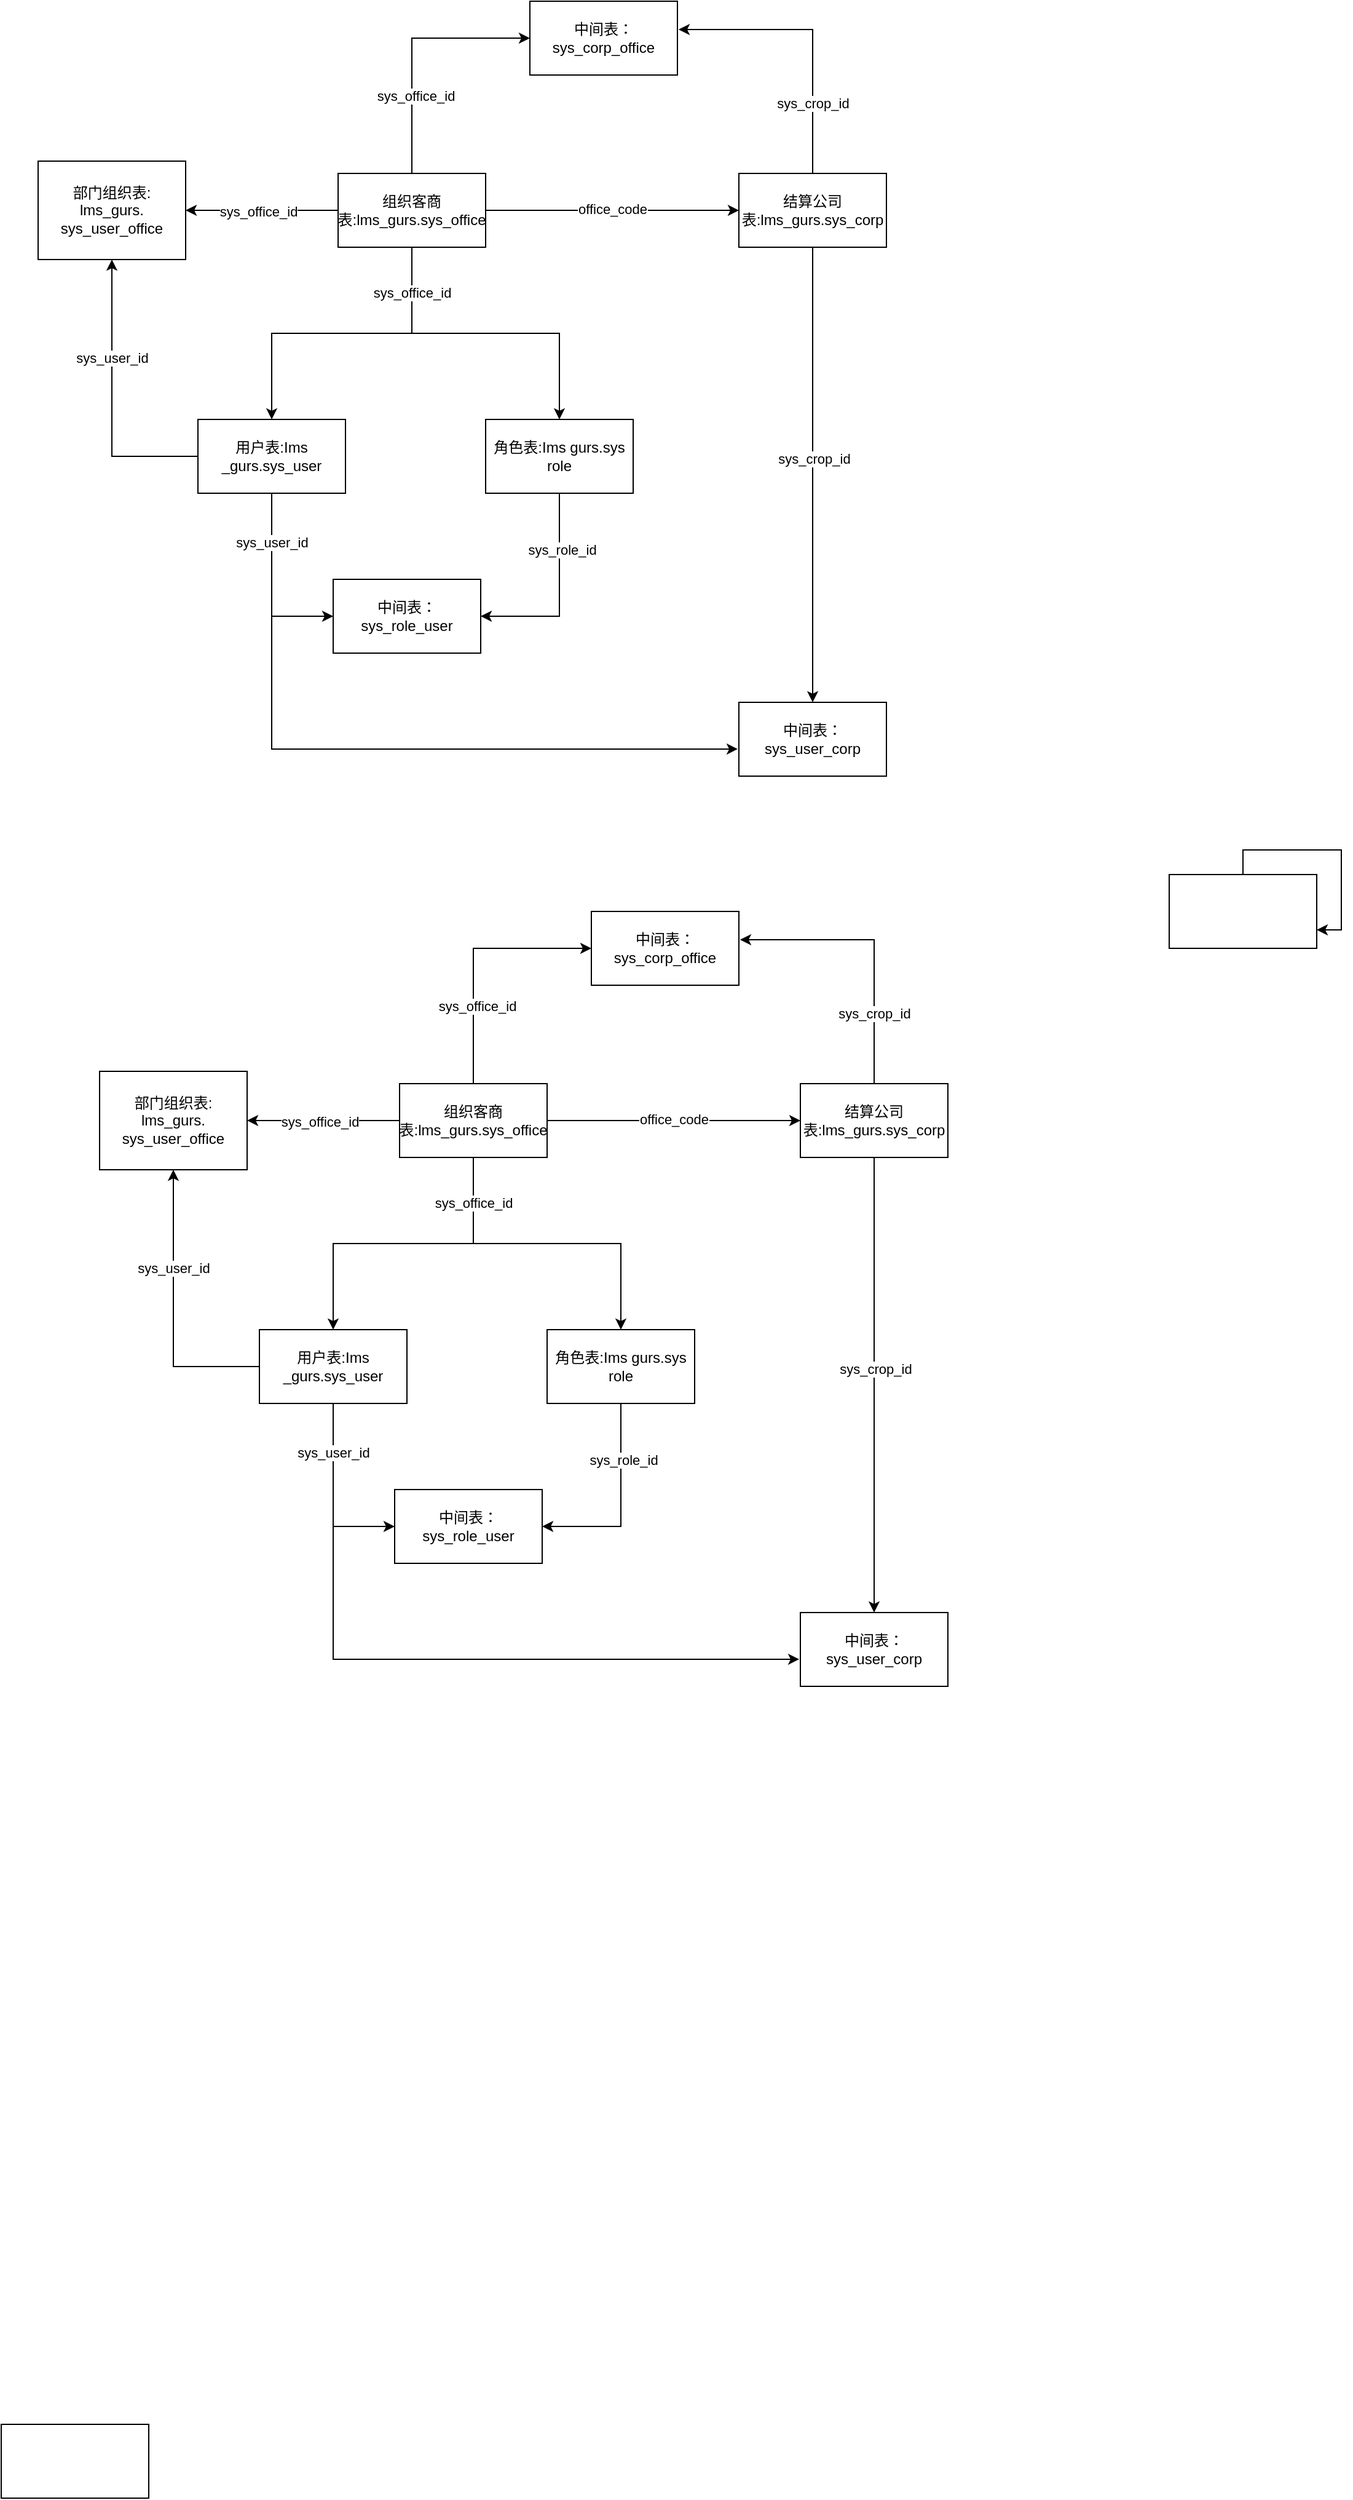 <mxfile version="21.5.2" type="github">
  <diagram name="第 1 页" id="4ew8PZEPK3dJcaRwwEB-">
    <mxGraphModel dx="959" dy="788" grid="1" gridSize="10" guides="1" tooltips="1" connect="1" arrows="1" fold="1" page="1" pageScale="1" pageWidth="827" pageHeight="1169" math="0" shadow="0">
      <root>
        <mxCell id="0" />
        <mxCell id="1" parent="0" />
        <mxCell id="svaLUTiNvap9th_CAUCk-18" style="edgeStyle=orthogonalEdgeStyle;rounded=0;orthogonalLoop=1;jettySize=auto;html=1;entryX=0.5;entryY=1;entryDx=0;entryDy=0;" parent="1" source="svaLUTiNvap9th_CAUCk-1" target="svaLUTiNvap9th_CAUCk-15" edge="1">
          <mxGeometry relative="1" as="geometry" />
        </mxCell>
        <mxCell id="svaLUTiNvap9th_CAUCk-19" value="sys_user_id" style="edgeLabel;html=1;align=center;verticalAlign=middle;resizable=0;points=[];" parent="svaLUTiNvap9th_CAUCk-18" vertex="1" connectable="0">
          <mxGeometry x="0.304" relative="1" as="geometry">
            <mxPoint as="offset" />
          </mxGeometry>
        </mxCell>
        <mxCell id="svaLUTiNvap9th_CAUCk-21" style="edgeStyle=orthogonalEdgeStyle;rounded=0;orthogonalLoop=1;jettySize=auto;html=1;exitX=0.5;exitY=1;exitDx=0;exitDy=0;entryX=0;entryY=0.5;entryDx=0;entryDy=0;" parent="1" source="svaLUTiNvap9th_CAUCk-1" target="svaLUTiNvap9th_CAUCk-20" edge="1">
          <mxGeometry relative="1" as="geometry" />
        </mxCell>
        <mxCell id="svaLUTiNvap9th_CAUCk-42" style="edgeStyle=orthogonalEdgeStyle;rounded=0;orthogonalLoop=1;jettySize=auto;html=1;exitX=0.5;exitY=1;exitDx=0;exitDy=0;entryX=-0.008;entryY=0.633;entryDx=0;entryDy=0;entryPerimeter=0;" parent="1" source="svaLUTiNvap9th_CAUCk-1" target="svaLUTiNvap9th_CAUCk-41" edge="1">
          <mxGeometry relative="1" as="geometry" />
        </mxCell>
        <mxCell id="svaLUTiNvap9th_CAUCk-43" value="sys_user_id" style="edgeLabel;html=1;align=center;verticalAlign=middle;resizable=0;points=[];" parent="svaLUTiNvap9th_CAUCk-42" vertex="1" connectable="0">
          <mxGeometry x="-0.864" relative="1" as="geometry">
            <mxPoint as="offset" />
          </mxGeometry>
        </mxCell>
        <mxCell id="svaLUTiNvap9th_CAUCk-1" value="用户表:Ims _gurs.sys_user" style="rounded=0;whiteSpace=wrap;html=1;" parent="1" vertex="1">
          <mxGeometry x="180" y="410" width="120" height="60" as="geometry" />
        </mxCell>
        <mxCell id="svaLUTiNvap9th_CAUCk-22" style="edgeStyle=orthogonalEdgeStyle;rounded=0;orthogonalLoop=1;jettySize=auto;html=1;exitX=0.5;exitY=1;exitDx=0;exitDy=0;entryX=1;entryY=0.5;entryDx=0;entryDy=0;" parent="1" source="svaLUTiNvap9th_CAUCk-2" target="svaLUTiNvap9th_CAUCk-20" edge="1">
          <mxGeometry relative="1" as="geometry" />
        </mxCell>
        <mxCell id="svaLUTiNvap9th_CAUCk-24" value="sys_role_id" style="edgeLabel;html=1;align=center;verticalAlign=middle;resizable=0;points=[];" parent="svaLUTiNvap9th_CAUCk-22" vertex="1" connectable="0">
          <mxGeometry x="-0.439" y="2" relative="1" as="geometry">
            <mxPoint as="offset" />
          </mxGeometry>
        </mxCell>
        <mxCell id="svaLUTiNvap9th_CAUCk-2" value="角色表:Ims gurs.sys role" style="rounded=0;whiteSpace=wrap;html=1;" parent="1" vertex="1">
          <mxGeometry x="414" y="410" width="120" height="60" as="geometry" />
        </mxCell>
        <mxCell id="svaLUTiNvap9th_CAUCk-7" style="edgeStyle=orthogonalEdgeStyle;rounded=0;orthogonalLoop=1;jettySize=auto;html=1;exitX=0.5;exitY=1;exitDx=0;exitDy=0;entryX=0.5;entryY=0;entryDx=0;entryDy=0;" parent="1" source="svaLUTiNvap9th_CAUCk-5" target="svaLUTiNvap9th_CAUCk-2" edge="1">
          <mxGeometry relative="1" as="geometry" />
        </mxCell>
        <mxCell id="svaLUTiNvap9th_CAUCk-9" style="edgeStyle=orthogonalEdgeStyle;rounded=0;orthogonalLoop=1;jettySize=auto;html=1;exitX=0.5;exitY=1;exitDx=0;exitDy=0;entryX=0.5;entryY=0;entryDx=0;entryDy=0;" parent="1" source="svaLUTiNvap9th_CAUCk-5" target="svaLUTiNvap9th_CAUCk-1" edge="1">
          <mxGeometry relative="1" as="geometry" />
        </mxCell>
        <mxCell id="svaLUTiNvap9th_CAUCk-11" value="sys_office_id" style="edgeLabel;html=1;align=center;verticalAlign=middle;resizable=0;points=[];" parent="svaLUTiNvap9th_CAUCk-9" vertex="1" connectable="0">
          <mxGeometry x="-0.709" relative="1" as="geometry">
            <mxPoint as="offset" />
          </mxGeometry>
        </mxCell>
        <mxCell id="svaLUTiNvap9th_CAUCk-16" style="edgeStyle=orthogonalEdgeStyle;rounded=0;orthogonalLoop=1;jettySize=auto;html=1;exitX=0;exitY=0.5;exitDx=0;exitDy=0;entryX=1;entryY=0.5;entryDx=0;entryDy=0;" parent="1" source="svaLUTiNvap9th_CAUCk-5" target="svaLUTiNvap9th_CAUCk-15" edge="1">
          <mxGeometry relative="1" as="geometry" />
        </mxCell>
        <mxCell id="svaLUTiNvap9th_CAUCk-17" value="sys_office_id" style="edgeLabel;html=1;align=center;verticalAlign=middle;resizable=0;points=[];" parent="svaLUTiNvap9th_CAUCk-16" vertex="1" connectable="0">
          <mxGeometry x="0.048" y="1" relative="1" as="geometry">
            <mxPoint as="offset" />
          </mxGeometry>
        </mxCell>
        <mxCell id="svaLUTiNvap9th_CAUCk-47" style="edgeStyle=orthogonalEdgeStyle;rounded=0;orthogonalLoop=1;jettySize=auto;html=1;exitX=0.5;exitY=0;exitDx=0;exitDy=0;entryX=0;entryY=0.5;entryDx=0;entryDy=0;" parent="1" source="svaLUTiNvap9th_CAUCk-5" target="svaLUTiNvap9th_CAUCk-46" edge="1">
          <mxGeometry relative="1" as="geometry" />
        </mxCell>
        <mxCell id="svaLUTiNvap9th_CAUCk-52" value="sys_office_id" style="edgeLabel;html=1;align=center;verticalAlign=middle;resizable=0;points=[];" parent="svaLUTiNvap9th_CAUCk-47" vertex="1" connectable="0">
          <mxGeometry x="-0.388" y="-3" relative="1" as="geometry">
            <mxPoint as="offset" />
          </mxGeometry>
        </mxCell>
        <mxCell id="svaLUTiNvap9th_CAUCk-53" style="edgeStyle=orthogonalEdgeStyle;rounded=0;orthogonalLoop=1;jettySize=auto;html=1;exitX=1;exitY=0.5;exitDx=0;exitDy=0;entryX=0;entryY=0.5;entryDx=0;entryDy=0;" parent="1" source="svaLUTiNvap9th_CAUCk-5" target="svaLUTiNvap9th_CAUCk-38" edge="1">
          <mxGeometry relative="1" as="geometry" />
        </mxCell>
        <mxCell id="svaLUTiNvap9th_CAUCk-54" value="office_code" style="edgeLabel;html=1;align=center;verticalAlign=middle;resizable=0;points=[];" parent="svaLUTiNvap9th_CAUCk-53" vertex="1" connectable="0">
          <mxGeometry y="1" relative="1" as="geometry">
            <mxPoint as="offset" />
          </mxGeometry>
        </mxCell>
        <mxCell id="svaLUTiNvap9th_CAUCk-5" value="组织客商表:lms_gurs.sys_office" style="rounded=0;whiteSpace=wrap;html=1;" parent="1" vertex="1">
          <mxGeometry x="294" y="210" width="120" height="60" as="geometry" />
        </mxCell>
        <mxCell id="svaLUTiNvap9th_CAUCk-15" value="部门组织表:&lt;br&gt;lms_gurs.&lt;br&gt;sys_user_office" style="rounded=0;whiteSpace=wrap;html=1;" parent="1" vertex="1">
          <mxGeometry x="50" y="200" width="120" height="80" as="geometry" />
        </mxCell>
        <mxCell id="svaLUTiNvap9th_CAUCk-20" value="中间表：&lt;br&gt;sys_role_user" style="rounded=0;whiteSpace=wrap;html=1;" parent="1" vertex="1">
          <mxGeometry x="290" y="540" width="120" height="60" as="geometry" />
        </mxCell>
        <mxCell id="svaLUTiNvap9th_CAUCk-34" value="" style="rounded=0;whiteSpace=wrap;html=1;" parent="1" vertex="1">
          <mxGeometry x="20" y="2040" width="120" height="60" as="geometry" />
        </mxCell>
        <mxCell id="svaLUTiNvap9th_CAUCk-35" value="" style="rounded=0;whiteSpace=wrap;html=1;" parent="1" vertex="1">
          <mxGeometry x="970" y="780" width="120" height="60" as="geometry" />
        </mxCell>
        <mxCell id="svaLUTiNvap9th_CAUCk-36" style="edgeStyle=orthogonalEdgeStyle;rounded=0;orthogonalLoop=1;jettySize=auto;html=1;entryX=1;entryY=0.75;entryDx=0;entryDy=0;" parent="1" source="svaLUTiNvap9th_CAUCk-35" target="svaLUTiNvap9th_CAUCk-35" edge="1">
          <mxGeometry relative="1" as="geometry" />
        </mxCell>
        <mxCell id="svaLUTiNvap9th_CAUCk-44" style="edgeStyle=orthogonalEdgeStyle;rounded=0;orthogonalLoop=1;jettySize=auto;html=1;exitX=0.5;exitY=1;exitDx=0;exitDy=0;entryX=0.5;entryY=0;entryDx=0;entryDy=0;" parent="1" source="svaLUTiNvap9th_CAUCk-38" target="svaLUTiNvap9th_CAUCk-41" edge="1">
          <mxGeometry relative="1" as="geometry" />
        </mxCell>
        <mxCell id="svaLUTiNvap9th_CAUCk-45" value="sys_crop_id" style="edgeLabel;html=1;align=center;verticalAlign=middle;resizable=0;points=[];" parent="svaLUTiNvap9th_CAUCk-44" vertex="1" connectable="0">
          <mxGeometry x="-0.07" y="1" relative="1" as="geometry">
            <mxPoint as="offset" />
          </mxGeometry>
        </mxCell>
        <mxCell id="svaLUTiNvap9th_CAUCk-50" style="edgeStyle=orthogonalEdgeStyle;rounded=0;orthogonalLoop=1;jettySize=auto;html=1;exitX=0.5;exitY=0;exitDx=0;exitDy=0;entryX=1.008;entryY=0.383;entryDx=0;entryDy=0;entryPerimeter=0;" parent="1" source="svaLUTiNvap9th_CAUCk-38" target="svaLUTiNvap9th_CAUCk-46" edge="1">
          <mxGeometry relative="1" as="geometry">
            <Array as="points">
              <mxPoint x="680" y="93" />
            </Array>
          </mxGeometry>
        </mxCell>
        <mxCell id="svaLUTiNvap9th_CAUCk-51" value="sys_crop_id" style="edgeLabel;html=1;align=center;verticalAlign=middle;resizable=0;points=[];" parent="svaLUTiNvap9th_CAUCk-50" vertex="1" connectable="0">
          <mxGeometry x="-0.496" relative="1" as="geometry">
            <mxPoint as="offset" />
          </mxGeometry>
        </mxCell>
        <mxCell id="svaLUTiNvap9th_CAUCk-38" value="结算公司表:lms_gurs.sys_corp" style="rounded=0;whiteSpace=wrap;html=1;" parent="1" vertex="1">
          <mxGeometry x="620" y="210" width="120" height="60" as="geometry" />
        </mxCell>
        <mxCell id="svaLUTiNvap9th_CAUCk-41" value="中间表：&lt;br&gt;sys_user_corp" style="rounded=0;whiteSpace=wrap;html=1;" parent="1" vertex="1">
          <mxGeometry x="620" y="640" width="120" height="60" as="geometry" />
        </mxCell>
        <mxCell id="svaLUTiNvap9th_CAUCk-46" value="中间表：&lt;br&gt;sys_corp_office" style="rounded=0;whiteSpace=wrap;html=1;" parent="1" vertex="1">
          <mxGeometry x="450" y="70" width="120" height="60" as="geometry" />
        </mxCell>
        <mxCell id="XPQJNYcvb4iUz5Zz5W3D-29" style="edgeStyle=orthogonalEdgeStyle;rounded=0;orthogonalLoop=1;jettySize=auto;html=1;entryX=0.5;entryY=1;entryDx=0;entryDy=0;" edge="1" parent="1" source="XPQJNYcvb4iUz5Zz5W3D-34" target="XPQJNYcvb4iUz5Zz5W3D-48">
          <mxGeometry relative="1" as="geometry" />
        </mxCell>
        <mxCell id="XPQJNYcvb4iUz5Zz5W3D-30" value="sys_user_id" style="edgeLabel;html=1;align=center;verticalAlign=middle;resizable=0;points=[];" vertex="1" connectable="0" parent="XPQJNYcvb4iUz5Zz5W3D-29">
          <mxGeometry x="0.304" relative="1" as="geometry">
            <mxPoint as="offset" />
          </mxGeometry>
        </mxCell>
        <mxCell id="XPQJNYcvb4iUz5Zz5W3D-31" style="edgeStyle=orthogonalEdgeStyle;rounded=0;orthogonalLoop=1;jettySize=auto;html=1;exitX=0.5;exitY=1;exitDx=0;exitDy=0;entryX=0;entryY=0.5;entryDx=0;entryDy=0;" edge="1" parent="1" source="XPQJNYcvb4iUz5Zz5W3D-34" target="XPQJNYcvb4iUz5Zz5W3D-49">
          <mxGeometry relative="1" as="geometry" />
        </mxCell>
        <mxCell id="XPQJNYcvb4iUz5Zz5W3D-32" style="edgeStyle=orthogonalEdgeStyle;rounded=0;orthogonalLoop=1;jettySize=auto;html=1;exitX=0.5;exitY=1;exitDx=0;exitDy=0;entryX=-0.008;entryY=0.633;entryDx=0;entryDy=0;entryPerimeter=0;" edge="1" parent="1" source="XPQJNYcvb4iUz5Zz5W3D-34" target="XPQJNYcvb4iUz5Zz5W3D-55">
          <mxGeometry relative="1" as="geometry" />
        </mxCell>
        <mxCell id="XPQJNYcvb4iUz5Zz5W3D-33" value="sys_user_id" style="edgeLabel;html=1;align=center;verticalAlign=middle;resizable=0;points=[];" vertex="1" connectable="0" parent="XPQJNYcvb4iUz5Zz5W3D-32">
          <mxGeometry x="-0.864" relative="1" as="geometry">
            <mxPoint as="offset" />
          </mxGeometry>
        </mxCell>
        <mxCell id="XPQJNYcvb4iUz5Zz5W3D-34" value="用户表:Ims _gurs.sys_user" style="rounded=0;whiteSpace=wrap;html=1;" vertex="1" parent="1">
          <mxGeometry x="230" y="1150" width="120" height="60" as="geometry" />
        </mxCell>
        <mxCell id="XPQJNYcvb4iUz5Zz5W3D-35" style="edgeStyle=orthogonalEdgeStyle;rounded=0;orthogonalLoop=1;jettySize=auto;html=1;exitX=0.5;exitY=1;exitDx=0;exitDy=0;entryX=1;entryY=0.5;entryDx=0;entryDy=0;" edge="1" parent="1" source="XPQJNYcvb4iUz5Zz5W3D-37" target="XPQJNYcvb4iUz5Zz5W3D-49">
          <mxGeometry relative="1" as="geometry" />
        </mxCell>
        <mxCell id="XPQJNYcvb4iUz5Zz5W3D-36" value="sys_role_id" style="edgeLabel;html=1;align=center;verticalAlign=middle;resizable=0;points=[];" vertex="1" connectable="0" parent="XPQJNYcvb4iUz5Zz5W3D-35">
          <mxGeometry x="-0.439" y="2" relative="1" as="geometry">
            <mxPoint as="offset" />
          </mxGeometry>
        </mxCell>
        <mxCell id="XPQJNYcvb4iUz5Zz5W3D-37" value="角色表:Ims gurs.sys role" style="rounded=0;whiteSpace=wrap;html=1;" vertex="1" parent="1">
          <mxGeometry x="464" y="1150" width="120" height="60" as="geometry" />
        </mxCell>
        <mxCell id="XPQJNYcvb4iUz5Zz5W3D-38" style="edgeStyle=orthogonalEdgeStyle;rounded=0;orthogonalLoop=1;jettySize=auto;html=1;exitX=0.5;exitY=1;exitDx=0;exitDy=0;entryX=0.5;entryY=0;entryDx=0;entryDy=0;" edge="1" parent="1" source="XPQJNYcvb4iUz5Zz5W3D-47" target="XPQJNYcvb4iUz5Zz5W3D-37">
          <mxGeometry relative="1" as="geometry" />
        </mxCell>
        <mxCell id="XPQJNYcvb4iUz5Zz5W3D-39" style="edgeStyle=orthogonalEdgeStyle;rounded=0;orthogonalLoop=1;jettySize=auto;html=1;exitX=0.5;exitY=1;exitDx=0;exitDy=0;entryX=0.5;entryY=0;entryDx=0;entryDy=0;" edge="1" parent="1" source="XPQJNYcvb4iUz5Zz5W3D-47" target="XPQJNYcvb4iUz5Zz5W3D-34">
          <mxGeometry relative="1" as="geometry" />
        </mxCell>
        <mxCell id="XPQJNYcvb4iUz5Zz5W3D-40" value="sys_office_id" style="edgeLabel;html=1;align=center;verticalAlign=middle;resizable=0;points=[];" vertex="1" connectable="0" parent="XPQJNYcvb4iUz5Zz5W3D-39">
          <mxGeometry x="-0.709" relative="1" as="geometry">
            <mxPoint as="offset" />
          </mxGeometry>
        </mxCell>
        <mxCell id="XPQJNYcvb4iUz5Zz5W3D-41" style="edgeStyle=orthogonalEdgeStyle;rounded=0;orthogonalLoop=1;jettySize=auto;html=1;exitX=0;exitY=0.5;exitDx=0;exitDy=0;entryX=1;entryY=0.5;entryDx=0;entryDy=0;" edge="1" parent="1" source="XPQJNYcvb4iUz5Zz5W3D-47" target="XPQJNYcvb4iUz5Zz5W3D-48">
          <mxGeometry relative="1" as="geometry" />
        </mxCell>
        <mxCell id="XPQJNYcvb4iUz5Zz5W3D-42" value="sys_office_id" style="edgeLabel;html=1;align=center;verticalAlign=middle;resizable=0;points=[];" vertex="1" connectable="0" parent="XPQJNYcvb4iUz5Zz5W3D-41">
          <mxGeometry x="0.048" y="1" relative="1" as="geometry">
            <mxPoint as="offset" />
          </mxGeometry>
        </mxCell>
        <mxCell id="XPQJNYcvb4iUz5Zz5W3D-43" style="edgeStyle=orthogonalEdgeStyle;rounded=0;orthogonalLoop=1;jettySize=auto;html=1;exitX=0.5;exitY=0;exitDx=0;exitDy=0;entryX=0;entryY=0.5;entryDx=0;entryDy=0;" edge="1" parent="1" source="XPQJNYcvb4iUz5Zz5W3D-47" target="XPQJNYcvb4iUz5Zz5W3D-56">
          <mxGeometry relative="1" as="geometry" />
        </mxCell>
        <mxCell id="XPQJNYcvb4iUz5Zz5W3D-44" value="sys_office_id" style="edgeLabel;html=1;align=center;verticalAlign=middle;resizable=0;points=[];" vertex="1" connectable="0" parent="XPQJNYcvb4iUz5Zz5W3D-43">
          <mxGeometry x="-0.388" y="-3" relative="1" as="geometry">
            <mxPoint as="offset" />
          </mxGeometry>
        </mxCell>
        <mxCell id="XPQJNYcvb4iUz5Zz5W3D-45" style="edgeStyle=orthogonalEdgeStyle;rounded=0;orthogonalLoop=1;jettySize=auto;html=1;exitX=1;exitY=0.5;exitDx=0;exitDy=0;entryX=0;entryY=0.5;entryDx=0;entryDy=0;" edge="1" parent="1" source="XPQJNYcvb4iUz5Zz5W3D-47" target="XPQJNYcvb4iUz5Zz5W3D-54">
          <mxGeometry relative="1" as="geometry" />
        </mxCell>
        <mxCell id="XPQJNYcvb4iUz5Zz5W3D-46" value="office_code" style="edgeLabel;html=1;align=center;verticalAlign=middle;resizable=0;points=[];" vertex="1" connectable="0" parent="XPQJNYcvb4iUz5Zz5W3D-45">
          <mxGeometry y="1" relative="1" as="geometry">
            <mxPoint as="offset" />
          </mxGeometry>
        </mxCell>
        <mxCell id="XPQJNYcvb4iUz5Zz5W3D-47" value="组织客商表:lms_gurs.sys_office" style="rounded=0;whiteSpace=wrap;html=1;" vertex="1" parent="1">
          <mxGeometry x="344" y="950" width="120" height="60" as="geometry" />
        </mxCell>
        <mxCell id="XPQJNYcvb4iUz5Zz5W3D-48" value="部门组织表:&lt;br&gt;lms_gurs.&lt;br&gt;sys_user_office" style="rounded=0;whiteSpace=wrap;html=1;" vertex="1" parent="1">
          <mxGeometry x="100" y="940" width="120" height="80" as="geometry" />
        </mxCell>
        <mxCell id="XPQJNYcvb4iUz5Zz5W3D-49" value="中间表：&lt;br&gt;sys_role_user" style="rounded=0;whiteSpace=wrap;html=1;" vertex="1" parent="1">
          <mxGeometry x="340" y="1280" width="120" height="60" as="geometry" />
        </mxCell>
        <mxCell id="XPQJNYcvb4iUz5Zz5W3D-50" style="edgeStyle=orthogonalEdgeStyle;rounded=0;orthogonalLoop=1;jettySize=auto;html=1;exitX=0.5;exitY=1;exitDx=0;exitDy=0;entryX=0.5;entryY=0;entryDx=0;entryDy=0;" edge="1" parent="1" source="XPQJNYcvb4iUz5Zz5W3D-54" target="XPQJNYcvb4iUz5Zz5W3D-55">
          <mxGeometry relative="1" as="geometry" />
        </mxCell>
        <mxCell id="XPQJNYcvb4iUz5Zz5W3D-51" value="sys_crop_id" style="edgeLabel;html=1;align=center;verticalAlign=middle;resizable=0;points=[];" vertex="1" connectable="0" parent="XPQJNYcvb4iUz5Zz5W3D-50">
          <mxGeometry x="-0.07" y="1" relative="1" as="geometry">
            <mxPoint as="offset" />
          </mxGeometry>
        </mxCell>
        <mxCell id="XPQJNYcvb4iUz5Zz5W3D-52" style="edgeStyle=orthogonalEdgeStyle;rounded=0;orthogonalLoop=1;jettySize=auto;html=1;exitX=0.5;exitY=0;exitDx=0;exitDy=0;entryX=1.008;entryY=0.383;entryDx=0;entryDy=0;entryPerimeter=0;" edge="1" parent="1" source="XPQJNYcvb4iUz5Zz5W3D-54" target="XPQJNYcvb4iUz5Zz5W3D-56">
          <mxGeometry relative="1" as="geometry">
            <Array as="points">
              <mxPoint x="730" y="833" />
            </Array>
          </mxGeometry>
        </mxCell>
        <mxCell id="XPQJNYcvb4iUz5Zz5W3D-53" value="sys_crop_id" style="edgeLabel;html=1;align=center;verticalAlign=middle;resizable=0;points=[];" vertex="1" connectable="0" parent="XPQJNYcvb4iUz5Zz5W3D-52">
          <mxGeometry x="-0.496" relative="1" as="geometry">
            <mxPoint as="offset" />
          </mxGeometry>
        </mxCell>
        <mxCell id="XPQJNYcvb4iUz5Zz5W3D-54" value="结算公司表:lms_gurs.sys_corp" style="rounded=0;whiteSpace=wrap;html=1;" vertex="1" parent="1">
          <mxGeometry x="670" y="950" width="120" height="60" as="geometry" />
        </mxCell>
        <mxCell id="XPQJNYcvb4iUz5Zz5W3D-55" value="中间表：&lt;br&gt;sys_user_corp" style="rounded=0;whiteSpace=wrap;html=1;" vertex="1" parent="1">
          <mxGeometry x="670" y="1380" width="120" height="60" as="geometry" />
        </mxCell>
        <mxCell id="XPQJNYcvb4iUz5Zz5W3D-56" value="中间表：&lt;br&gt;sys_corp_office" style="rounded=0;whiteSpace=wrap;html=1;" vertex="1" parent="1">
          <mxGeometry x="500" y="810" width="120" height="60" as="geometry" />
        </mxCell>
      </root>
    </mxGraphModel>
  </diagram>
</mxfile>
